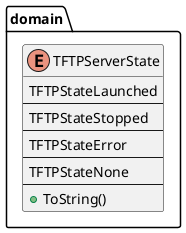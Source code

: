 @startuml

package domain {
    enum TFTPServerState {
            TFTPStateLaunched
            --
            TFTPStateStopped
            --
            TFTPStateError
            --
            TFTPStateNone
            --
            +ToString()
    }
}

@enduml